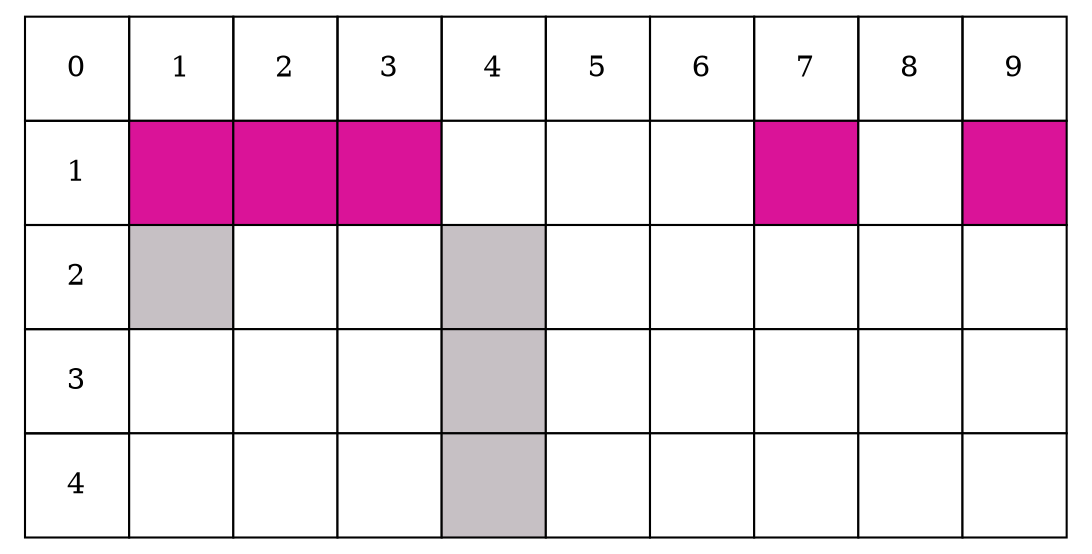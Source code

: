 digraph structs{node [shape=plaintext];
 struct1 [label=<
<TABLE BORDER="0" CELLBORDER="1" CELLSPACING="0" CELLPADDING="4">
<TR>
<TD width="50px" height="50px">0</TD>
<TD width="50px" height="50px">1</TD>
<TD width="50px" height="50px">2</TD>
<TD width="50px" height="50px">3</TD>
<TD width="50px" height="50px">4</TD>
<TD width="50px" height="50px">5</TD>
<TD width="50px" height="50px">6</TD>
<TD width="50px" height="50px">7</TD>
<TD width="50px" height="50px">8</TD>
<TD width="50px" height="50px">9</TD>
</TR>
<TR>
<TD width="50px" height="50px">1</TD>
<TD width="50px" height="50px" BGCOLOR="#DA1398" ></TD>
<TD width="50px" height="50px" BGCOLOR="#DA1398" ></TD>
<TD width="50px" height="50px" BGCOLOR="#DA1398" ></TD>
<TD width="50px" height="50px" BGCOLOR="white" ></TD>
<TD width="50px" height="50px" BGCOLOR="white" ></TD>
<TD width="50px" height="50px" BGCOLOR="white" ></TD>
<TD width="50px" height="50px" BGCOLOR="#DA1398" ></TD>
<TD width="50px" height="50px" BGCOLOR="white" ></TD>
<TD width="50px" height="50px" BGCOLOR="#DA1398" ></TD>
</TR>
<TR>
<TD width="50px" height="50px">2</TD>
<TD width="50px" height="50px" BGCOLOR="#C6C0C4" ></TD>
<TD width="50px" height="50px" BGCOLOR="white" ></TD>
<TD width="50px" height="50px" BGCOLOR="white" ></TD>
<TD width="50px" height="50px" BGCOLOR="#C6C0C4" ></TD>
<TD width="50px" height="50px" BGCOLOR="white" ></TD>
<TD width="50px" height="50px" BGCOLOR="white" ></TD>
<TD width="50px" height="50px" BGCOLOR="white" ></TD>
<TD width="50px" height="50px" BGCOLOR="white" ></TD>
<TD width="50px" height="50px" BGCOLOR="white" ></TD>
</TR>
<TR>
<TD width="50px" height="50px">3</TD>
<TD width="50px" height="50px" BGCOLOR="white" ></TD>
<TD width="50px" height="50px" BGCOLOR="white" ></TD>
<TD width="50px" height="50px" BGCOLOR="white" ></TD>
<TD width="50px" height="50px" BGCOLOR="#C6C0C4" ></TD>
<TD width="50px" height="50px" BGCOLOR="white" ></TD>
<TD width="50px" height="50px" BGCOLOR="white" ></TD>
<TD width="50px" height="50px" BGCOLOR="white" ></TD>
<TD width="50px" height="50px" BGCOLOR="white" ></TD>
<TD width="50px" height="50px" BGCOLOR="white" ></TD>
</TR>
<TR>
<TD width="50px" height="50px">4</TD>
<TD width="50px" height="50px" BGCOLOR="white" ></TD>
<TD width="50px" height="50px" BGCOLOR="white" ></TD>
<TD width="50px" height="50px" BGCOLOR="white" ></TD>
<TD width="50px" height="50px" BGCOLOR="#C6C0C4" ></TD>
<TD width="50px" height="50px" BGCOLOR="white" ></TD>
<TD width="50px" height="50px" BGCOLOR="white" ></TD>
<TD width="50px" height="50px" BGCOLOR="white" ></TD>
<TD width="50px" height="50px" BGCOLOR="white" ></TD>
<TD width="50px" height="50px" BGCOLOR="white" ></TD>
</TR>
</TABLE>>];
 }